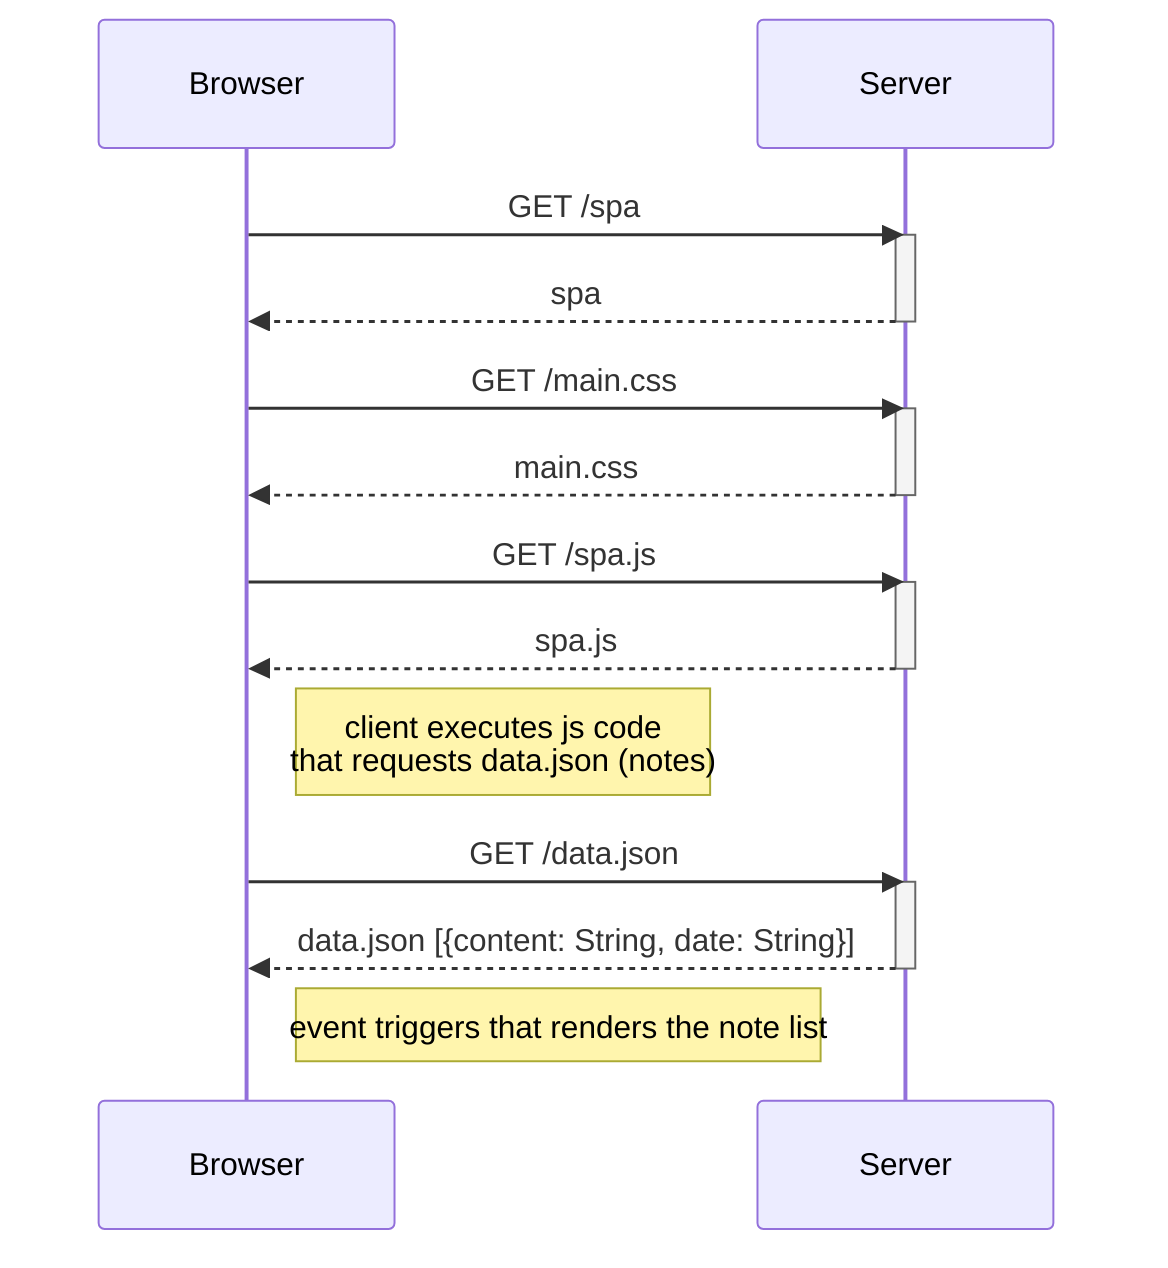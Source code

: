 sequenceDiagram
    participant client as Browser
    participant server as Server

    link server: api @ https://studies.cs.helsinki.fi/exampleapp/

    client->>server: GET /spa
    activate server
    server-->>client: spa
    deactivate server

    client->>server: GET /main.css
    activate server
    server-->>client: main.css
    deactivate server

    client->>server: GET /spa.js
    activate server
    server-->>client: spa.js
    deactivate server

    Note right of client: client executes js code<br>that requests data.json (notes)

    client->>server: GET /data.json
    activate server
    server-->>client: data.json [{content: String, date: String}]
    deactivate server

    Note right of client: event triggers that renders the note list